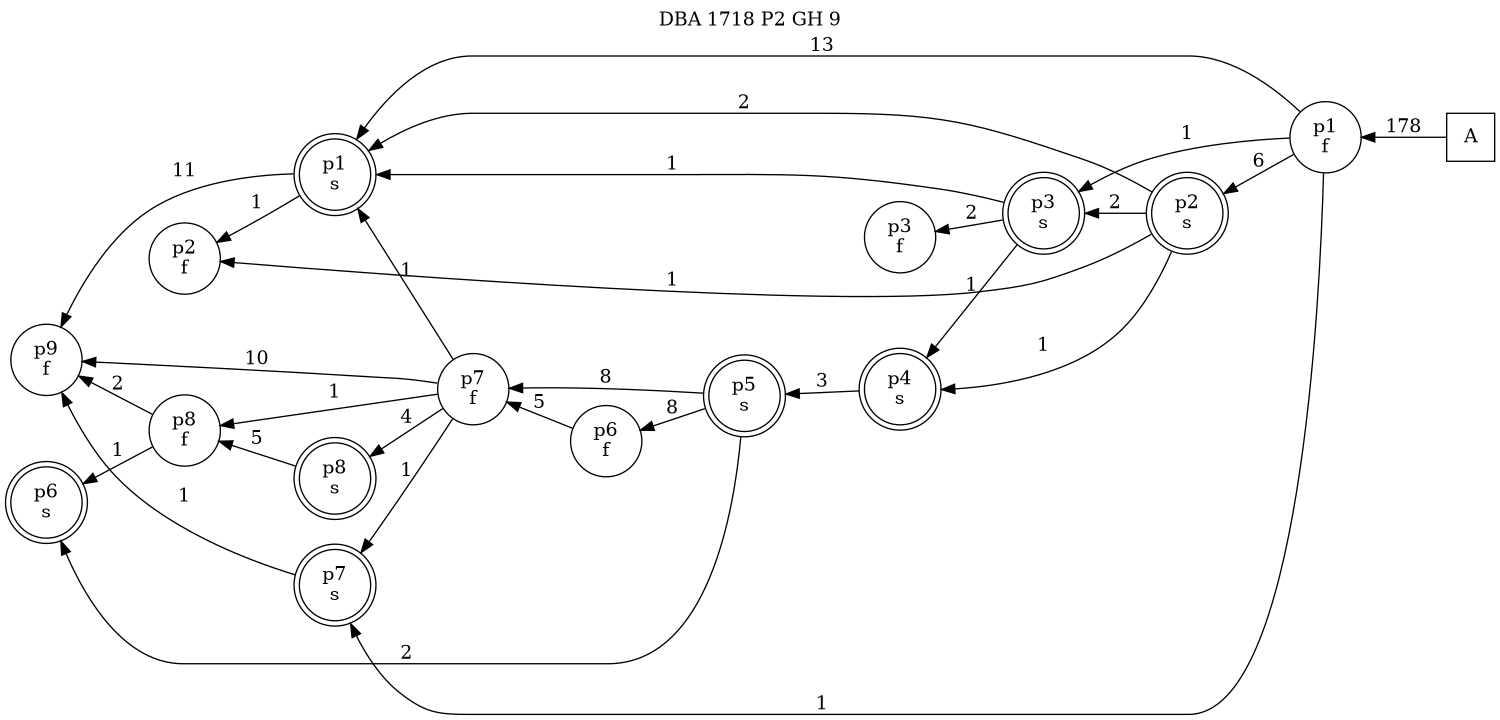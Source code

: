 digraph DBA_1718_P2_GH_9_LOW {
labelloc="tl"
label= " DBA 1718 P2 GH 9 "
rankdir="RL";
graph [ size=" 10 , 10 !"]

"A" [shape="square" label="A"]
"p1_f" [shape="circle" label="p1
f"]
"p1_s" [shape="doublecircle" label="p1
s"]
"p2_f" [shape="circle" label="p2
f"]
"p2_s" [shape="doublecircle" label="p2
s"]
"p3_s" [shape="doublecircle" label="p3
s"]
"p3_f" [shape="circle" label="p3
f"]
"p4_s" [shape="doublecircle" label="p4
s"]
"p5_s" [shape="doublecircle" label="p5
s"]
"p6_f" [shape="circle" label="p6
f"]
"p7_f" [shape="circle" label="p7
f"]
"p8_s" [shape="doublecircle" label="p8
s"]
"p8_f" [shape="circle" label="p8
f"]
"p9_f" [shape="circle" label="p9
f"]
"p6_s" [shape="doublecircle" label="p6
s"]
"p7_s" [shape="doublecircle" label="p7
s"]
"A" -> "p1_f" [ label=178]
"p1_f" -> "p1_s" [ label=13]
"p1_f" -> "p2_s" [ label=6]
"p1_f" -> "p3_s" [ label=1]
"p1_f" -> "p7_s" [ label=1]
"p1_s" -> "p2_f" [ label=1]
"p1_s" -> "p9_f" [ label=11]
"p2_s" -> "p1_s" [ label=2]
"p2_s" -> "p2_f" [ label=1]
"p2_s" -> "p3_s" [ label=2]
"p2_s" -> "p4_s" [ label=1]
"p3_s" -> "p1_s" [ label=1]
"p3_s" -> "p3_f" [ label=2]
"p3_s" -> "p4_s" [ label=1]
"p4_s" -> "p5_s" [ label=3]
"p5_s" -> "p6_f" [ label=8]
"p5_s" -> "p7_f" [ label=8]
"p5_s" -> "p6_s" [ label=2]
"p6_f" -> "p7_f" [ label=5]
"p7_f" -> "p1_s" [ label=1]
"p7_f" -> "p8_s" [ label=4]
"p7_f" -> "p8_f" [ label=1]
"p7_f" -> "p9_f" [ label=10]
"p7_f" -> "p7_s" [ label=1]
"p8_s" -> "p8_f" [ label=5]
"p8_f" -> "p9_f" [ label=2]
"p8_f" -> "p6_s" [ label=1]
"p7_s" -> "p9_f" [ label=1]
}
